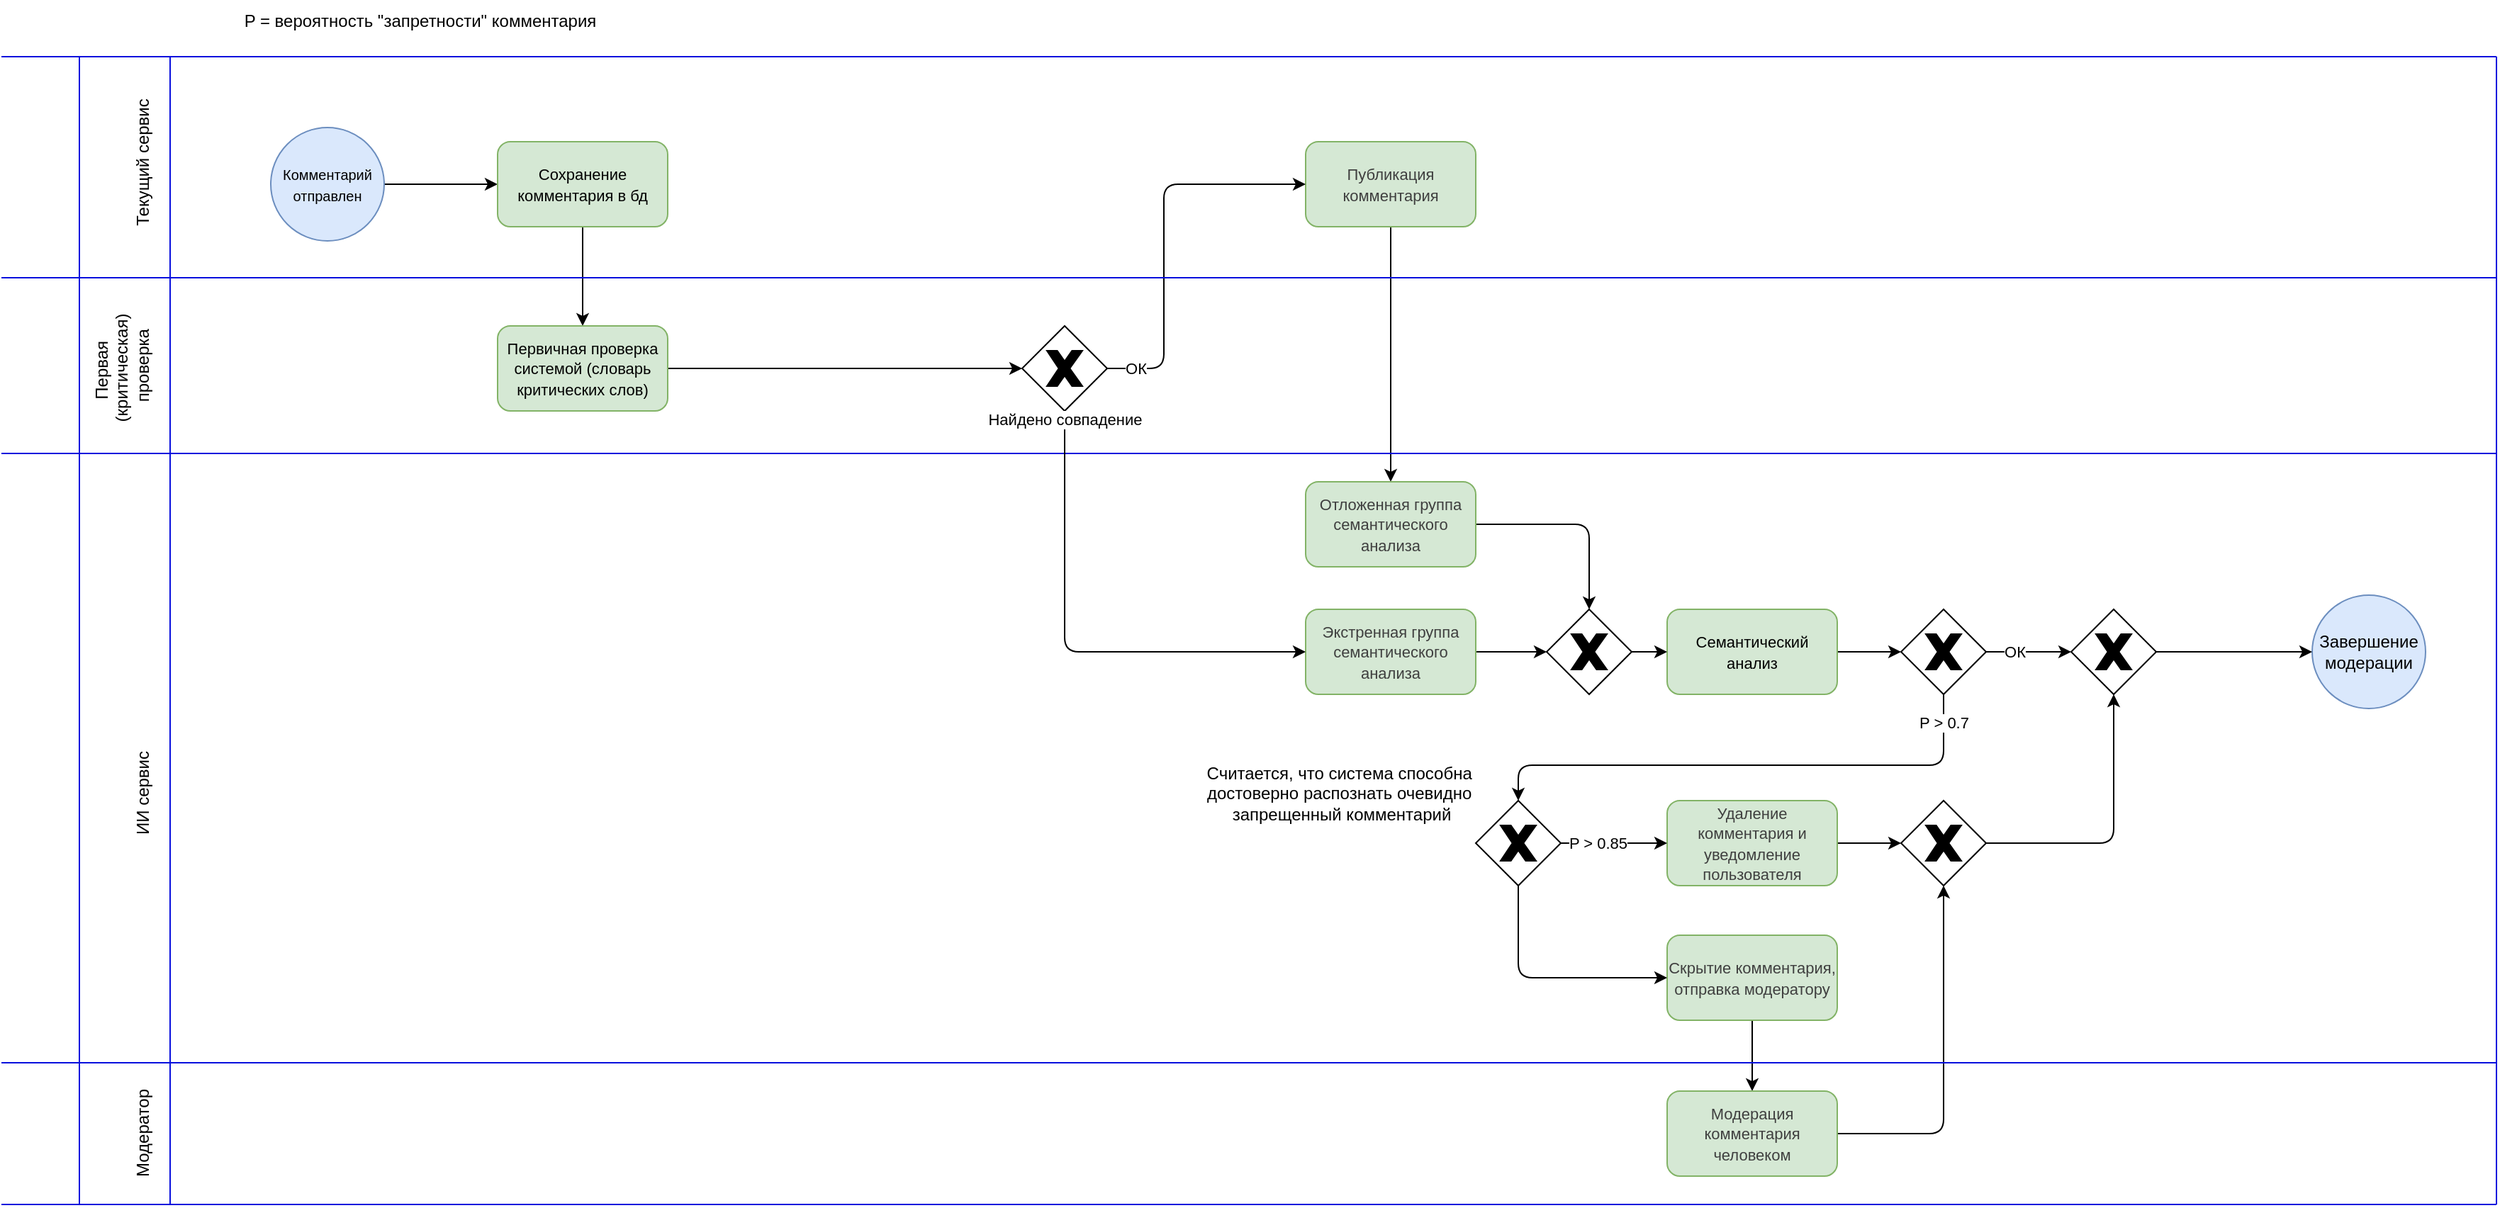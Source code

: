 <mxfile>
    <diagram id="scDLq2agXVM1qMSF773b" name="to be">
        <mxGraphModel dx="1795" dy="391" grid="1" gridSize="10" guides="1" tooltips="1" connect="1" arrows="1" fold="1" page="1" pageScale="1" pageWidth="850" pageHeight="1100" math="0" shadow="0">
            <root>
                <mxCell id="0"/>
                <mxCell id="1" parent="0"/>
                <mxCell id="nEMe4rx1oTy_IA8fbj72-1" style="edgeStyle=none;html=1;entryX=0;entryY=0.5;entryDx=0;entryDy=0;" parent="1" source="nEMe4rx1oTy_IA8fbj72-2" target="nEMe4rx1oTy_IA8fbj72-3" edge="1">
                    <mxGeometry relative="1" as="geometry"/>
                </mxCell>
                <mxCell id="nEMe4rx1oTy_IA8fbj72-2" value="&lt;font style=&quot;font-size: 10px;&quot;&gt;Комментарий отправлен&lt;/font&gt;" style="ellipse;whiteSpace=wrap;html=1;aspect=fixed;fillColor=#dae8fc;strokeColor=#6c8ebf;" parent="1" vertex="1">
                    <mxGeometry x="70" y="170" width="80" height="80" as="geometry"/>
                </mxCell>
                <mxCell id="17sLqmojI1QgCfBIlSuV-6" value="" style="edgeStyle=none;html=1;" parent="1" source="nEMe4rx1oTy_IA8fbj72-3" target="EvPw_tsnfdHHpvxvY9Qe-1" edge="1">
                    <mxGeometry relative="1" as="geometry"/>
                </mxCell>
                <mxCell id="nEMe4rx1oTy_IA8fbj72-3" value="&lt;font style=&quot;font-size: 11px;&quot;&gt;Сохранение комментария в бд&lt;/font&gt;" style="rounded=1;whiteSpace=wrap;html=1;fillColor=#d5e8d4;strokeColor=#82b366;" parent="1" vertex="1">
                    <mxGeometry x="230" y="180" width="120" height="60" as="geometry"/>
                </mxCell>
                <mxCell id="17sLqmojI1QgCfBIlSuV-7" style="edgeStyle=none;html=1;entryX=0;entryY=0.5;entryDx=0;entryDy=0;" parent="1" source="EvPw_tsnfdHHpvxvY9Qe-1" target="URddQSNolAqkJDDa687e-1" edge="1">
                    <mxGeometry relative="1" as="geometry">
                        <Array as="points">
                            <mxPoint x="480" y="340"/>
                        </Array>
                    </mxGeometry>
                </mxCell>
                <mxCell id="EvPw_tsnfdHHpvxvY9Qe-1" value="&lt;span style=&quot;font-size: 11px;&quot;&gt;Первичная проверка системой (словарь критических слов)&lt;/span&gt;" style="rounded=1;whiteSpace=wrap;html=1;fillColor=#d5e8d4;strokeColor=#82b366;" parent="1" vertex="1">
                    <mxGeometry x="230" y="310" width="120" height="60" as="geometry"/>
                </mxCell>
                <mxCell id="URddQSNolAqkJDDa687e-3" value="" style="group" parent="1" vertex="1" connectable="0">
                    <mxGeometry x="600" y="310" width="60" height="60" as="geometry"/>
                </mxCell>
                <mxCell id="URddQSNolAqkJDDa687e-1" value="" style="rhombus;whiteSpace=wrap;html=1;" parent="URddQSNolAqkJDDa687e-3" vertex="1">
                    <mxGeometry width="60" height="60" as="geometry"/>
                </mxCell>
                <mxCell id="URddQSNolAqkJDDa687e-2" value="" style="verticalLabelPosition=bottom;verticalAlign=top;html=1;shape=mxgraph.basic.x;fillStyle=solid;fillColor=#000000;" parent="URddQSNolAqkJDDa687e-3" vertex="1">
                    <mxGeometry x="17.5" y="17.5" width="25" height="25" as="geometry"/>
                </mxCell>
                <mxCell id="17sLqmojI1QgCfBIlSuV-11" style="edgeStyle=none;html=1;entryX=0.5;entryY=0;entryDx=0;entryDy=0;" parent="1" source="URddQSNolAqkJDDa687e-5" target="17sLqmojI1QgCfBIlSuV-5" edge="1">
                    <mxGeometry relative="1" as="geometry"/>
                </mxCell>
                <mxCell id="URddQSNolAqkJDDa687e-5" value="&lt;span style=&quot;color: rgb(63, 63, 63); font-size: 11px;&quot;&gt;Публикация комментария&lt;/span&gt;" style="rounded=1;whiteSpace=wrap;html=1;fillColor=#d5e8d4;strokeColor=#82b366;" parent="1" vertex="1">
                    <mxGeometry x="800" y="180" width="120" height="60" as="geometry"/>
                </mxCell>
                <mxCell id="Cxu3jdI5dkxdkhsm5_Df-4" value="" style="edgeStyle=none;html=1;entryX=0;entryY=0.5;entryDx=0;entryDy=0;" parent="1" source="URddQSNolAqkJDDa687e-6" target="5PryjeUUb5IavMuj6EnV-10" edge="1">
                    <mxGeometry relative="1" as="geometry"/>
                </mxCell>
                <mxCell id="URddQSNolAqkJDDa687e-6" value="&lt;span style=&quot;font-size: 11px;&quot;&gt;Семантический анализ&lt;/span&gt;" style="rounded=1;whiteSpace=wrap;html=1;fillColor=#d5e8d4;strokeColor=#82b366;" parent="1" vertex="1">
                    <mxGeometry x="1055" y="510" width="120" height="60" as="geometry"/>
                </mxCell>
                <mxCell id="URddQSNolAqkJDDa687e-7" style="edgeStyle=none;html=1;exitX=1;exitY=0.5;exitDx=0;exitDy=0;" parent="1" source="URddQSNolAqkJDDa687e-1" edge="1">
                    <mxGeometry relative="1" as="geometry">
                        <Array as="points">
                            <mxPoint x="700" y="340"/>
                            <mxPoint x="700" y="210"/>
                        </Array>
                        <mxPoint x="800" y="210" as="targetPoint"/>
                    </mxGeometry>
                </mxCell>
                <mxCell id="URddQSNolAqkJDDa687e-8" value="ОК" style="edgeLabel;html=1;align=center;verticalAlign=middle;resizable=0;points=[];" parent="URddQSNolAqkJDDa687e-7" vertex="1" connectable="0">
                    <mxGeometry x="-0.393" y="2" relative="1" as="geometry">
                        <mxPoint x="-18" y="42" as="offset"/>
                    </mxGeometry>
                </mxCell>
                <mxCell id="5PryjeUUb5IavMuj6EnV-9" value="" style="group" parent="1" vertex="1" connectable="0">
                    <mxGeometry x="1220" y="510" width="60" height="60" as="geometry"/>
                </mxCell>
                <mxCell id="5PryjeUUb5IavMuj6EnV-10" value="" style="rhombus;whiteSpace=wrap;html=1;" parent="5PryjeUUb5IavMuj6EnV-9" vertex="1">
                    <mxGeometry width="60" height="60" as="geometry"/>
                </mxCell>
                <mxCell id="5PryjeUUb5IavMuj6EnV-11" value="" style="verticalLabelPosition=bottom;verticalAlign=top;html=1;shape=mxgraph.basic.x;fillStyle=solid;fillColor=#000000;" parent="5PryjeUUb5IavMuj6EnV-9" vertex="1">
                    <mxGeometry x="17.5" y="17.5" width="25" height="25" as="geometry"/>
                </mxCell>
                <mxCell id="Cxu3jdI5dkxdkhsm5_Df-1" value="Завершение модерации" style="ellipse;whiteSpace=wrap;html=1;aspect=fixed;fillColor=#dae8fc;strokeColor=#6c8ebf;" parent="1" vertex="1">
                    <mxGeometry x="1510" y="500" width="80" height="80" as="geometry"/>
                </mxCell>
                <mxCell id="Cxu3jdI5dkxdkhsm5_Df-2" style="edgeStyle=none;html=1;entryX=0;entryY=0.5;entryDx=0;entryDy=0;" parent="1" source="5PryjeUUb5IavMuj6EnV-10" target="z0yPGJP-hUYO-cp9VcgQ-19" edge="1">
                    <mxGeometry relative="1" as="geometry">
                        <Array as="points"/>
                    </mxGeometry>
                </mxCell>
                <mxCell id="Cxu3jdI5dkxdkhsm5_Df-3" value="ОК" style="edgeLabel;html=1;align=center;verticalAlign=middle;resizable=0;points=[];" parent="Cxu3jdI5dkxdkhsm5_Df-2" vertex="1" connectable="0">
                    <mxGeometry x="-0.816" y="1" relative="1" as="geometry">
                        <mxPoint x="14" y="1" as="offset"/>
                    </mxGeometry>
                </mxCell>
                <mxCell id="z0yPGJP-hUYO-cp9VcgQ-16" value="" style="edgeStyle=none;html=1;entryX=0;entryY=0.5;entryDx=0;entryDy=0;" parent="1" source="z0yPGJP-hUYO-cp9VcgQ-1" target="z0yPGJP-hUYO-cp9VcgQ-14" edge="1">
                    <mxGeometry relative="1" as="geometry"/>
                </mxCell>
                <mxCell id="z0yPGJP-hUYO-cp9VcgQ-1" value="&lt;span style=&quot;color: rgb(63, 63, 63); font-size: 11px;&quot;&gt;Удаление комментария и уведомление пользователя&lt;/span&gt;" style="rounded=1;whiteSpace=wrap;html=1;fillColor=#d5e8d4;strokeColor=#82b366;" parent="1" vertex="1">
                    <mxGeometry x="1055" y="645" width="120" height="60" as="geometry"/>
                </mxCell>
                <mxCell id="z0yPGJP-hUYO-cp9VcgQ-2" value="" style="edgeStyle=none;html=1;entryX=0.5;entryY=0;entryDx=0;entryDy=0;" parent="1" source="5PryjeUUb5IavMuj6EnV-10" target="z0yPGJP-hUYO-cp9VcgQ-7" edge="1">
                    <mxGeometry relative="1" as="geometry">
                        <Array as="points">
                            <mxPoint x="1250" y="620"/>
                            <mxPoint x="950" y="620"/>
                        </Array>
                    </mxGeometry>
                </mxCell>
                <mxCell id="z0yPGJP-hUYO-cp9VcgQ-3" value="P &amp;gt; 0.7" style="edgeLabel;html=1;align=center;verticalAlign=middle;resizable=0;points=[];" parent="z0yPGJP-hUYO-cp9VcgQ-2" vertex="1" connectable="0">
                    <mxGeometry x="-0.372" y="-1" relative="1" as="geometry">
                        <mxPoint x="68" y="-29" as="offset"/>
                    </mxGeometry>
                </mxCell>
                <mxCell id="z0yPGJP-hUYO-cp9VcgQ-4" value="P = вероятность &quot;запретности&quot; комментария" style="text;html=1;align=center;verticalAlign=middle;resizable=0;points=[];autosize=1;strokeColor=none;fillColor=none;" parent="1" vertex="1">
                    <mxGeometry x="40" y="80" width="270" height="30" as="geometry"/>
                </mxCell>
                <mxCell id="z0yPGJP-hUYO-cp9VcgQ-6" value="" style="group" parent="1" vertex="1" connectable="0">
                    <mxGeometry x="920" y="645" width="60" height="60" as="geometry"/>
                </mxCell>
                <mxCell id="z0yPGJP-hUYO-cp9VcgQ-7" value="" style="rhombus;whiteSpace=wrap;html=1;" parent="z0yPGJP-hUYO-cp9VcgQ-6" vertex="1">
                    <mxGeometry width="60" height="60" as="geometry"/>
                </mxCell>
                <mxCell id="z0yPGJP-hUYO-cp9VcgQ-8" value="" style="verticalLabelPosition=bottom;verticalAlign=top;html=1;shape=mxgraph.basic.x;fillStyle=solid;fillColor=#000000;" parent="z0yPGJP-hUYO-cp9VcgQ-6" vertex="1">
                    <mxGeometry x="17.5" y="17.5" width="25" height="25" as="geometry"/>
                </mxCell>
                <mxCell id="z0yPGJP-hUYO-cp9VcgQ-9" value="" style="edgeStyle=none;html=1;" parent="1" source="z0yPGJP-hUYO-cp9VcgQ-7" target="z0yPGJP-hUYO-cp9VcgQ-1" edge="1">
                    <mxGeometry relative="1" as="geometry"/>
                </mxCell>
                <mxCell id="17sLqmojI1QgCfBIlSuV-4" value="" style="edgeStyle=none;html=1;" parent="1" source="z0yPGJP-hUYO-cp9VcgQ-10" target="17sLqmojI1QgCfBIlSuV-2" edge="1">
                    <mxGeometry relative="1" as="geometry"/>
                </mxCell>
                <mxCell id="z0yPGJP-hUYO-cp9VcgQ-10" value="&lt;span style=&quot;color: rgb(63, 63, 63); font-size: 11px;&quot;&gt;Скрытие комментария, отправка модератору&lt;/span&gt;" style="rounded=1;whiteSpace=wrap;html=1;fillColor=#d5e8d4;strokeColor=#82b366;" parent="1" vertex="1">
                    <mxGeometry x="1055" y="740" width="120" height="60" as="geometry"/>
                </mxCell>
                <mxCell id="z0yPGJP-hUYO-cp9VcgQ-11" value="" style="edgeStyle=none;html=1;entryX=0;entryY=0.5;entryDx=0;entryDy=0;" parent="1" source="z0yPGJP-hUYO-cp9VcgQ-7" target="z0yPGJP-hUYO-cp9VcgQ-10" edge="1">
                    <mxGeometry relative="1" as="geometry">
                        <Array as="points">
                            <mxPoint x="950" y="770"/>
                        </Array>
                    </mxGeometry>
                </mxCell>
                <mxCell id="z0yPGJP-hUYO-cp9VcgQ-12" value="P &amp;gt; 0.85" style="edgeLabel;html=1;align=center;verticalAlign=middle;resizable=0;points=[];" parent="z0yPGJP-hUYO-cp9VcgQ-11" vertex="1" connectable="0">
                    <mxGeometry x="-0.52" y="-2" relative="1" as="geometry">
                        <mxPoint x="58" y="-71" as="offset"/>
                    </mxGeometry>
                </mxCell>
                <mxCell id="z0yPGJP-hUYO-cp9VcgQ-13" value="" style="group" parent="1" vertex="1" connectable="0">
                    <mxGeometry x="1220" y="645" width="60" height="60" as="geometry"/>
                </mxCell>
                <mxCell id="z0yPGJP-hUYO-cp9VcgQ-14" value="" style="rhombus;whiteSpace=wrap;html=1;" parent="z0yPGJP-hUYO-cp9VcgQ-13" vertex="1">
                    <mxGeometry width="60" height="60" as="geometry"/>
                </mxCell>
                <mxCell id="z0yPGJP-hUYO-cp9VcgQ-15" value="" style="verticalLabelPosition=bottom;verticalAlign=top;html=1;shape=mxgraph.basic.x;fillStyle=solid;fillColor=#000000;" parent="z0yPGJP-hUYO-cp9VcgQ-13" vertex="1">
                    <mxGeometry x="17.5" y="17.5" width="25" height="25" as="geometry"/>
                </mxCell>
                <mxCell id="z0yPGJP-hUYO-cp9VcgQ-18" value="" style="group" parent="1" vertex="1" connectable="0">
                    <mxGeometry x="1340" y="510" width="60" height="60" as="geometry"/>
                </mxCell>
                <mxCell id="z0yPGJP-hUYO-cp9VcgQ-19" value="" style="rhombus;whiteSpace=wrap;html=1;" parent="z0yPGJP-hUYO-cp9VcgQ-18" vertex="1">
                    <mxGeometry width="60" height="60" as="geometry"/>
                </mxCell>
                <mxCell id="z0yPGJP-hUYO-cp9VcgQ-20" value="" style="verticalLabelPosition=bottom;verticalAlign=top;html=1;shape=mxgraph.basic.x;fillStyle=solid;fillColor=#000000;" parent="z0yPGJP-hUYO-cp9VcgQ-18" vertex="1">
                    <mxGeometry x="17.5" y="17.5" width="25" height="25" as="geometry"/>
                </mxCell>
                <mxCell id="z0yPGJP-hUYO-cp9VcgQ-22" style="edgeStyle=none;html=1;entryX=0.5;entryY=1;entryDx=0;entryDy=0;" parent="1" source="z0yPGJP-hUYO-cp9VcgQ-14" target="z0yPGJP-hUYO-cp9VcgQ-19" edge="1">
                    <mxGeometry relative="1" as="geometry">
                        <Array as="points">
                            <mxPoint x="1370" y="675"/>
                        </Array>
                    </mxGeometry>
                </mxCell>
                <mxCell id="z0yPGJP-hUYO-cp9VcgQ-23" value="Считается, что система способна&amp;nbsp;&lt;div&gt;достоверно&amp;nbsp;&lt;span style=&quot;background-color: transparent;&quot;&gt;распознать очевидно&amp;nbsp;&lt;/span&gt;&lt;/div&gt;&lt;div&gt;&lt;span style=&quot;background-color: transparent;&quot;&gt;запрещенный комментарий&lt;/span&gt;&lt;/div&gt;" style="text;html=1;align=center;verticalAlign=middle;resizable=0;points=[];autosize=1;strokeColor=none;fillColor=none;" parent="1" vertex="1">
                    <mxGeometry x="720" y="610" width="210" height="60" as="geometry"/>
                </mxCell>
                <mxCell id="17sLqmojI1QgCfBIlSuV-15" value="" style="edgeStyle=none;html=1;entryX=0;entryY=0.5;entryDx=0;entryDy=0;" parent="1" source="z0yPGJP-hUYO-cp9VcgQ-28" target="z0yPGJP-hUYO-cp9VcgQ-45" edge="1">
                    <mxGeometry relative="1" as="geometry"/>
                </mxCell>
                <mxCell id="z0yPGJP-hUYO-cp9VcgQ-28" value="&lt;span style=&quot;color: rgb(63, 63, 63); font-size: 11px;&quot;&gt;Экстренная группа семантического анализа&lt;/span&gt;" style="rounded=1;whiteSpace=wrap;html=1;fillColor=#d5e8d4;strokeColor=#82b366;" parent="1" vertex="1">
                    <mxGeometry x="800" y="510" width="120" height="60" as="geometry"/>
                </mxCell>
                <mxCell id="z0yPGJP-hUYO-cp9VcgQ-44" value="" style="group" parent="1" vertex="1" connectable="0">
                    <mxGeometry x="970" y="510" width="60" height="60" as="geometry"/>
                </mxCell>
                <mxCell id="z0yPGJP-hUYO-cp9VcgQ-45" value="" style="rhombus;whiteSpace=wrap;html=1;" parent="z0yPGJP-hUYO-cp9VcgQ-44" vertex="1">
                    <mxGeometry width="60" height="60" as="geometry"/>
                </mxCell>
                <mxCell id="z0yPGJP-hUYO-cp9VcgQ-46" value="" style="verticalLabelPosition=bottom;verticalAlign=top;html=1;shape=mxgraph.basic.x;fillStyle=solid;fillColor=#000000;" parent="z0yPGJP-hUYO-cp9VcgQ-44" vertex="1">
                    <mxGeometry x="17.5" y="17.5" width="25" height="25" as="geometry"/>
                </mxCell>
                <mxCell id="z0yPGJP-hUYO-cp9VcgQ-48" value="" style="edgeStyle=none;html=1;" parent="1" source="z0yPGJP-hUYO-cp9VcgQ-45" target="URddQSNolAqkJDDa687e-6" edge="1">
                    <mxGeometry relative="1" as="geometry"/>
                </mxCell>
                <mxCell id="17sLqmojI1QgCfBIlSuV-3" style="edgeStyle=none;html=1;entryX=0.5;entryY=1;entryDx=0;entryDy=0;" parent="1" source="17sLqmojI1QgCfBIlSuV-2" target="z0yPGJP-hUYO-cp9VcgQ-14" edge="1">
                    <mxGeometry relative="1" as="geometry">
                        <Array as="points">
                            <mxPoint x="1250" y="880"/>
                        </Array>
                    </mxGeometry>
                </mxCell>
                <mxCell id="17sLqmojI1QgCfBIlSuV-2" value="&lt;span style=&quot;color: rgb(63, 63, 63); font-size: 11px;&quot;&gt;Модерация комментария человеком&lt;/span&gt;" style="rounded=1;whiteSpace=wrap;html=1;fillColor=#d5e8d4;strokeColor=#82b366;" parent="1" vertex="1">
                    <mxGeometry x="1055" y="850" width="120" height="60" as="geometry"/>
                </mxCell>
                <mxCell id="17sLqmojI1QgCfBIlSuV-12" style="edgeStyle=none;html=1;entryX=0.5;entryY=0;entryDx=0;entryDy=0;" parent="1" source="17sLqmojI1QgCfBIlSuV-5" target="z0yPGJP-hUYO-cp9VcgQ-45" edge="1">
                    <mxGeometry relative="1" as="geometry">
                        <Array as="points">
                            <mxPoint x="1000" y="450"/>
                        </Array>
                    </mxGeometry>
                </mxCell>
                <mxCell id="17sLqmojI1QgCfBIlSuV-5" value="&lt;span style=&quot;color: rgb(63, 63, 63); font-size: 11px;&quot;&gt;Отложенная группа семантического анализа&lt;/span&gt;" style="rounded=1;whiteSpace=wrap;html=1;fillColor=#d5e8d4;strokeColor=#82b366;" parent="1" vertex="1">
                    <mxGeometry x="800" y="420" width="120" height="60" as="geometry"/>
                </mxCell>
                <mxCell id="17sLqmojI1QgCfBIlSuV-9" value="" style="endArrow=none;html=1;fillColor=#f5f5f5;strokeColor=light-dark(#080fdd, #ededed);" parent="1" edge="1">
                    <mxGeometry width="50" height="50" relative="1" as="geometry">
                        <mxPoint x="-120" y="276" as="sourcePoint"/>
                        <mxPoint x="1640" y="276" as="targetPoint"/>
                    </mxGeometry>
                </mxCell>
                <mxCell id="17sLqmojI1QgCfBIlSuV-10" value="" style="endArrow=none;html=1;fillColor=#f5f5f5;strokeColor=light-dark(#080fdd, #ededed);" parent="1" edge="1">
                    <mxGeometry width="50" height="50" relative="1" as="geometry">
                        <mxPoint x="-120" y="400" as="sourcePoint"/>
                        <mxPoint x="1640" y="400" as="targetPoint"/>
                    </mxGeometry>
                </mxCell>
                <mxCell id="17sLqmojI1QgCfBIlSuV-13" style="edgeStyle=none;html=1;entryX=0;entryY=0.5;entryDx=0;entryDy=0;" parent="1" source="URddQSNolAqkJDDa687e-1" target="z0yPGJP-hUYO-cp9VcgQ-28" edge="1">
                    <mxGeometry relative="1" as="geometry">
                        <Array as="points">
                            <mxPoint x="630" y="540"/>
                        </Array>
                    </mxGeometry>
                </mxCell>
                <mxCell id="17sLqmojI1QgCfBIlSuV-14" value="Найдено совпадение" style="edgeLabel;html=1;align=center;verticalAlign=middle;resizable=0;points=[];" parent="17sLqmojI1QgCfBIlSuV-13" vertex="1" connectable="0">
                    <mxGeometry x="-0.772" y="-3" relative="1" as="geometry">
                        <mxPoint x="3" y="-33" as="offset"/>
                    </mxGeometry>
                </mxCell>
                <mxCell id="17sLqmojI1QgCfBIlSuV-16" value="" style="endArrow=none;html=1;fillColor=#f5f5f5;strokeColor=light-dark(#080fdd, #ededed);" parent="1" edge="1">
                    <mxGeometry width="50" height="50" relative="1" as="geometry">
                        <mxPoint x="-120" y="830" as="sourcePoint"/>
                        <mxPoint x="1640" y="830" as="targetPoint"/>
                    </mxGeometry>
                </mxCell>
                <mxCell id="17sLqmojI1QgCfBIlSuV-17" style="edgeStyle=none;html=1;entryX=0;entryY=0.5;entryDx=0;entryDy=0;" parent="1" source="z0yPGJP-hUYO-cp9VcgQ-19" target="Cxu3jdI5dkxdkhsm5_Df-1" edge="1">
                    <mxGeometry relative="1" as="geometry">
                        <Array as="points">
                            <mxPoint x="1440" y="540"/>
                        </Array>
                    </mxGeometry>
                </mxCell>
                <mxCell id="17sLqmojI1QgCfBIlSuV-18" value="" style="endArrow=none;html=1;fillColor=#f5f5f5;strokeColor=light-dark(#080fdd, #ededed);" parent="1" edge="1">
                    <mxGeometry width="50" height="50" relative="1" as="geometry">
                        <mxPoint x="-120" y="930" as="sourcePoint"/>
                        <mxPoint x="1640" y="930" as="targetPoint"/>
                    </mxGeometry>
                </mxCell>
                <mxCell id="17sLqmojI1QgCfBIlSuV-19" value="" style="endArrow=none;html=1;fillColor=#f5f5f5;strokeColor=light-dark(#080fdd, #ededed);" parent="1" edge="1">
                    <mxGeometry width="50" height="50" relative="1" as="geometry">
                        <mxPoint x="-120" y="120" as="sourcePoint"/>
                        <mxPoint x="1640" y="120" as="targetPoint"/>
                    </mxGeometry>
                </mxCell>
                <mxCell id="17sLqmojI1QgCfBIlSuV-20" value="" style="endArrow=none;html=1;fillColor=#f5f5f5;strokeColor=light-dark(#080fdd, #ededed);" parent="1" edge="1">
                    <mxGeometry width="50" height="50" relative="1" as="geometry">
                        <mxPoint x="-65" y="120" as="sourcePoint"/>
                        <mxPoint x="-65" y="930" as="targetPoint"/>
                    </mxGeometry>
                </mxCell>
                <mxCell id="17sLqmojI1QgCfBIlSuV-21" value="" style="endArrow=none;html=1;fillColor=#f5f5f5;strokeColor=light-dark(#080fdd, #ededed);" parent="1" edge="1">
                    <mxGeometry width="50" height="50" relative="1" as="geometry">
                        <mxPoint x="1640" y="120" as="sourcePoint"/>
                        <mxPoint x="1640" y="930" as="targetPoint"/>
                    </mxGeometry>
                </mxCell>
                <mxCell id="17sLqmojI1QgCfBIlSuV-22" value="" style="endArrow=none;html=1;fillColor=#f5f5f5;strokeColor=light-dark(#080fdd, #ededed);" parent="1" edge="1">
                    <mxGeometry width="50" height="50" relative="1" as="geometry">
                        <mxPoint x="-1" y="120" as="sourcePoint"/>
                        <mxPoint x="-1" y="930" as="targetPoint"/>
                    </mxGeometry>
                </mxCell>
                <mxCell id="17sLqmojI1QgCfBIlSuV-23" value="Текущий сервис" style="text;html=1;align=center;verticalAlign=middle;resizable=0;points=[];autosize=1;strokeColor=none;fillColor=none;rotation=270;" parent="1" vertex="1">
                    <mxGeometry x="-75" y="180" width="110" height="30" as="geometry"/>
                </mxCell>
                <mxCell id="17sLqmojI1QgCfBIlSuV-24" value="Первая&amp;nbsp;&lt;div&gt;(критическая)&lt;div&gt;&amp;nbsp;проверка&lt;/div&gt;&lt;/div&gt;" style="text;html=1;align=center;verticalAlign=middle;resizable=0;points=[];autosize=1;strokeColor=none;fillColor=none;rotation=270;" parent="1" vertex="1">
                    <mxGeometry x="-85" y="310" width="100" height="60" as="geometry"/>
                </mxCell>
                <mxCell id="17sLqmojI1QgCfBIlSuV-25" value="ИИ сервис" style="text;html=1;align=center;verticalAlign=middle;resizable=0;points=[];autosize=1;strokeColor=none;fillColor=none;rotation=270;" parent="1" vertex="1">
                    <mxGeometry x="-60" y="625" width="80" height="30" as="geometry"/>
                </mxCell>
                <mxCell id="17sLqmojI1QgCfBIlSuV-26" value="Модератор" style="text;html=1;align=center;verticalAlign=middle;resizable=0;points=[];autosize=1;strokeColor=none;fillColor=none;rotation=270;" parent="1" vertex="1">
                    <mxGeometry x="-65" y="865" width="90" height="30" as="geometry"/>
                </mxCell>
            </root>
        </mxGraphModel>
    </diagram>
</mxfile>